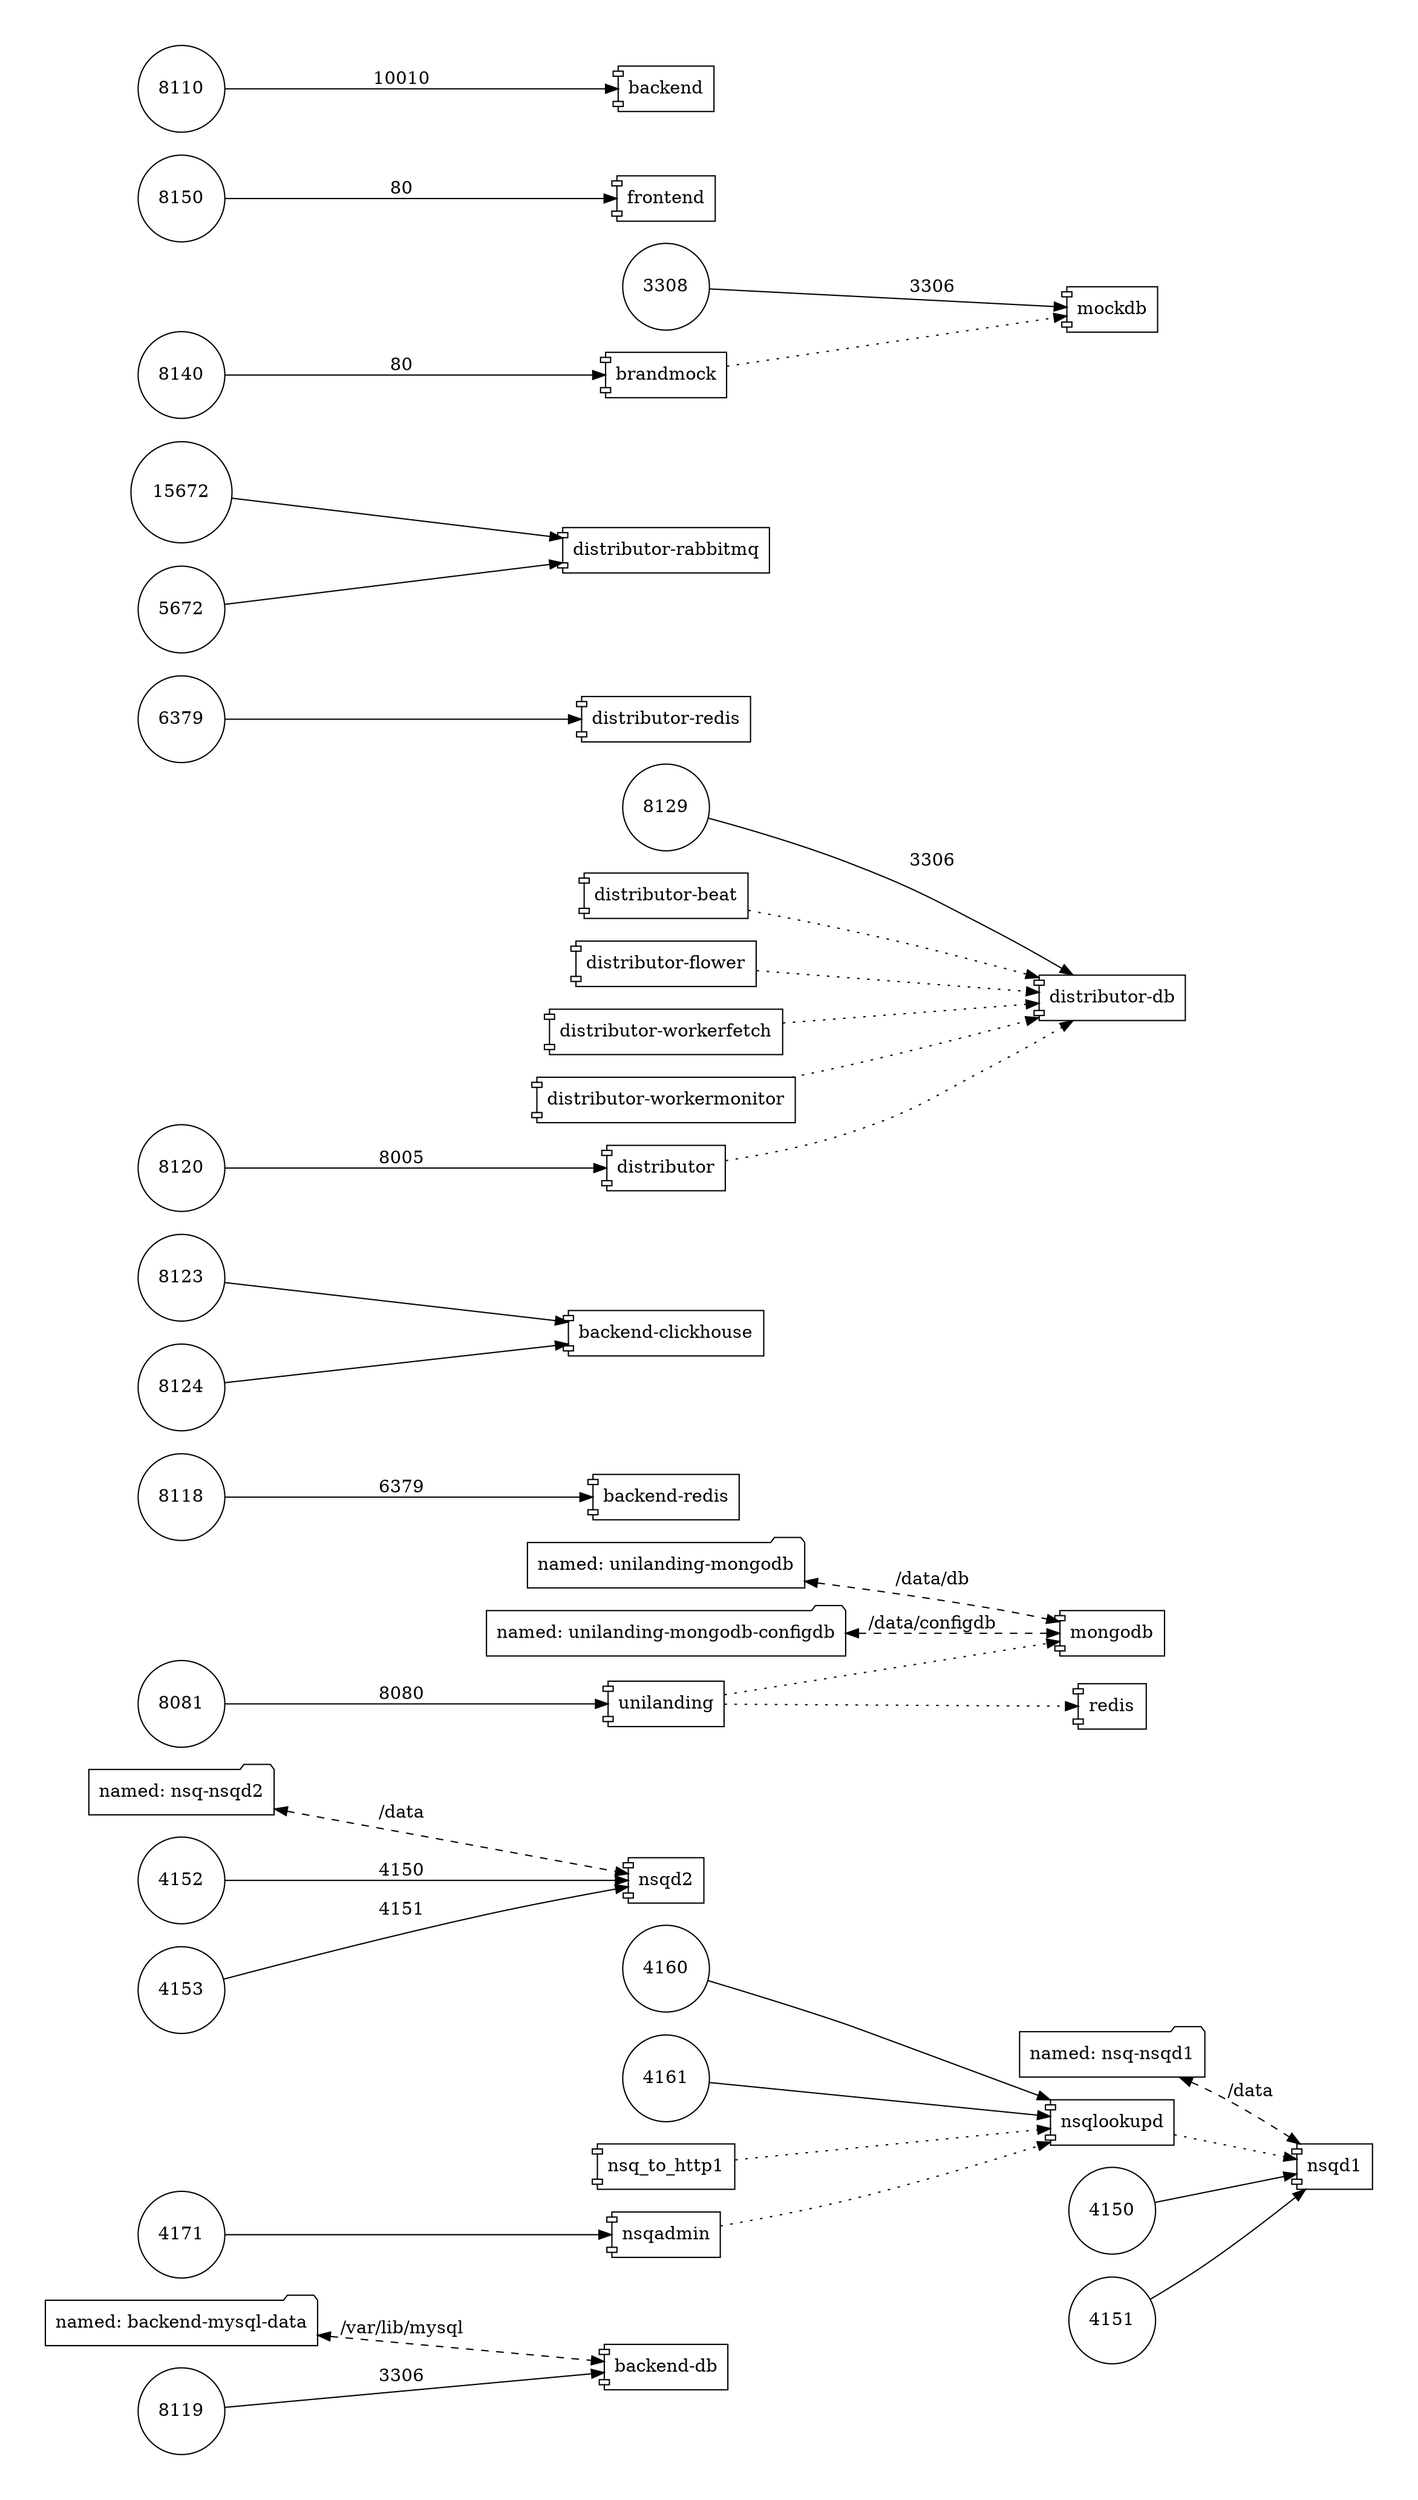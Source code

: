 digraph {
  graph [bgcolor="#ffffff" pad=0.5 ratio="fill" rankdir="LR"]
  "named: backend-mysql-data" [shape="folder"]
  "named: nsq-nsqd1" [shape="folder"]
  "named: nsq-nsqd2" [shape="folder"]
  "named: unilanding-mongodb" [shape="folder"]
  "named: unilanding-mongodb-configdb" [shape="folder"]
  "backend-db" [shape="component"]
  8119 [shape="circle"]
  "backend-redis" [shape="component"]
  8118 [shape="circle"]
  "backend-clickhouse" [shape="component"]
  8123 [shape="circle"]
  8124 [shape="circle"]
  "distributor-db" [shape="component"]
  8129 [shape="circle"]
  "distributor-redis" [shape="component"]
  6379 [shape="circle"]
  "distributor-rabbitmq" [shape="component"]
  15672 [shape="circle"]
  5672 [shape="circle"]
  "nsqlookupd" [shape="component"]
  "nsqd1" [shape="component"]
  4160 [shape="circle"]
  4161 [shape="circle"]
  4150 [shape="circle"]
  4151 [shape="circle"]
  "nsq_to_http1" [shape="component"]
  "nsqd2" [shape="component"]
  4152 [shape="circle"]
  4153 [shape="circle"]
  "nsqadmin" [shape="component"]
  4171 [shape="circle"]
  "mockdb" [shape="component"]
  3308 [shape="circle"]
  "brandmock" [shape="component"]
  8140 [shape="circle"]
  "frontend" [shape="component"]
  8150 [shape="circle"]
  "backend" [shape="component"]
  8110 [shape="circle"]
  "redis" [shape="component"]
  "mongodb" [shape="component"]
  "unilanding" [shape="component"]
  8081 [shape="circle"]
  "distributor-beat" [shape="component"]
  "distributor-flower" [shape="component"]
  "distributor-workerfetch" [shape="component"]
  "distributor-workermonitor" [shape="component"]
  "distributor" [shape="component"]
  8120 [shape="circle"]
  "named: backend-mysql-data" -> "backend-db" [style="dashed" label="/var/lib/mysql" dir="both"]
  8119 -> "backend-db" [style="solid" label=3306]
  8118 -> "backend-redis" [style="solid" label=6379]
  8123 -> "backend-clickhouse" [style="solid"]
  8124 -> "backend-clickhouse" [style="solid"]
  8129 -> "distributor-db" [style="solid" label=3306]
  6379 -> "distributor-redis" [style="solid"]
  15672 -> "distributor-rabbitmq" [style="solid"]
  5672 -> "distributor-rabbitmq" [style="solid"]
  "nsqlookupd" -> "nsqd1" [style="dotted"]
  4160 -> "nsqlookupd" [style="solid"]
  4161 -> "nsqlookupd" [style="solid"]
  "named: nsq-nsqd1" -> "nsqd1" [style="dashed" label="/data" dir="both"]
  4150 -> "nsqd1" [style="solid"]
  4151 -> "nsqd1" [style="solid"]
  "nsq_to_http1" -> "nsqlookupd" [style="dotted"]
  "named: nsq-nsqd2" -> "nsqd2" [style="dashed" label="/data" dir="both"]
  4152 -> "nsqd2" [style="solid" label=4150]
  4153 -> "nsqd2" [style="solid" label=4151]
  "nsqadmin" -> "nsqlookupd" [style="dotted"]
  4171 -> "nsqadmin" [style="solid"]
  3308 -> "mockdb" [style="solid" label=3306]
  "brandmock" -> "mockdb" [style="dotted"]
  8140 -> "brandmock" [style="solid" label=80]
  8150 -> "frontend" [style="solid" label=80]
  8110 -> "backend" [style="solid" label=10010]
  "named: unilanding-mongodb" -> "mongodb" [style="dashed" label="/data/db" dir="both"]
  "named: unilanding-mongodb-configdb" -> "mongodb" [style="dashed" label="/data/configdb" dir="both"]
  "unilanding" -> "mongodb" [style="dotted"]
  "unilanding" -> "redis" [style="dotted"]
  8081 -> "unilanding" [style="solid" label=8080]
  "distributor-beat" -> "distributor-db" [style="dotted"]
  "distributor-flower" -> "distributor-db" [style="dotted"]
  "distributor-workerfetch" -> "distributor-db" [style="dotted"]
  "distributor-workermonitor" -> "distributor-db" [style="dotted"]
  "distributor" -> "distributor-db" [style="dotted"]
  8120 -> "distributor" [style="solid" label=8005]
}
